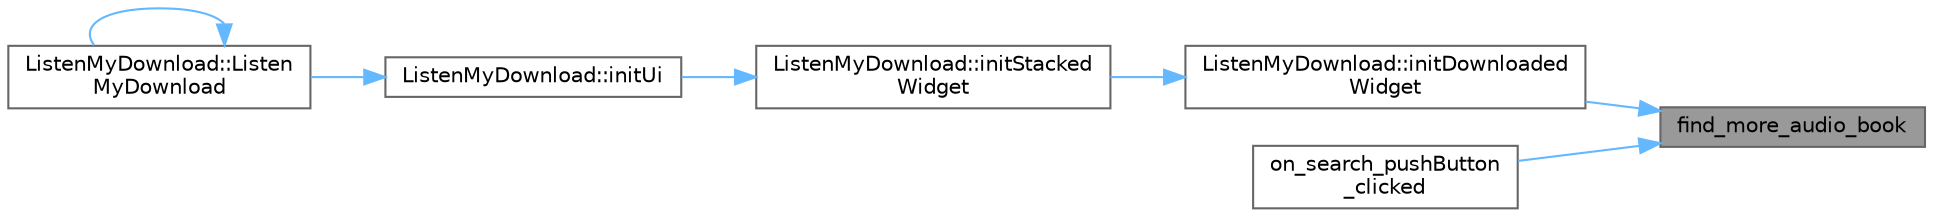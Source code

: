 digraph "find_more_audio_book"
{
 // LATEX_PDF_SIZE
  bgcolor="transparent";
  edge [fontname=Helvetica,fontsize=10,labelfontname=Helvetica,labelfontsize=10];
  node [fontname=Helvetica,fontsize=10,shape=box,height=0.2,width=0.4];
  rankdir="RL";
  Node1 [id="Node000001",label="find_more_audio_book",height=0.2,width=0.4,color="gray40", fillcolor="grey60", style="filled", fontcolor="black",tooltip="查找更多有声书的信号"];
  Node1 -> Node2 [id="edge1_Node000001_Node000002",dir="back",color="steelblue1",style="solid",tooltip=" "];
  Node2 [id="Node000002",label="ListenMyDownload::initDownloaded\lWidget",height=0.2,width=0.4,color="grey40", fillcolor="white", style="filled",URL="$class_listen_my_download.html#a1d117a7ca241419ef321b9021b53aff1",tooltip="初始化已下载控件"];
  Node2 -> Node3 [id="edge2_Node000002_Node000003",dir="back",color="steelblue1",style="solid",tooltip=" "];
  Node3 [id="Node000003",label="ListenMyDownload::initStacked\lWidget",height=0.2,width=0.4,color="grey40", fillcolor="white", style="filled",URL="$class_listen_my_download.html#a0880fc715278119401b0b218adc8ade6",tooltip="初始化堆栈窗口"];
  Node3 -> Node4 [id="edge3_Node000003_Node000004",dir="back",color="steelblue1",style="solid",tooltip=" "];
  Node4 [id="Node000004",label="ListenMyDownload::initUi",height=0.2,width=0.4,color="grey40", fillcolor="white", style="filled",URL="$class_listen_my_download.html#afba6e95967cc3eb25fd518f7bde6ec04",tooltip="初始化界面"];
  Node4 -> Node5 [id="edge4_Node000004_Node000005",dir="back",color="steelblue1",style="solid",tooltip=" "];
  Node5 [id="Node000005",label="ListenMyDownload::Listen\lMyDownload",height=0.2,width=0.4,color="grey40", fillcolor="white", style="filled",URL="$class_listen_my_download.html#aa431dd59faceea3de531be41aff7caee",tooltip="构造函数，初始化下载管理界面"];
  Node5 -> Node5 [id="edge5_Node000005_Node000005",dir="back",color="steelblue1",style="solid",tooltip=" "];
  Node1 -> Node6 [id="edge6_Node000001_Node000006",dir="back",color="steelblue1",style="solid",tooltip=" "];
  Node6 [id="Node000006",label="on_search_pushButton\l_clicked",height=0.2,width=0.4,color="grey40", fillcolor="white", style="filled",URL="$class_downloaded_widget.html#a1d814602ac0752be104e51235985a6c5",tooltip="搜索按钮点击槽函数"];
}
